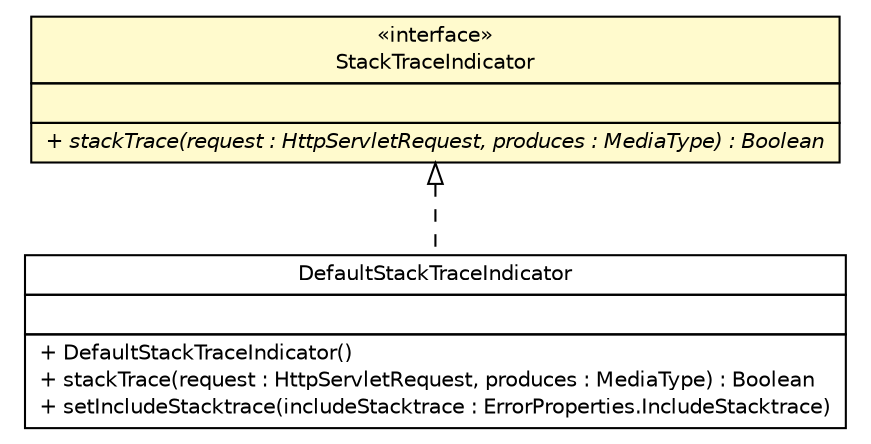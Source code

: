 #!/usr/local/bin/dot
#
# Class diagram 
# Generated by UMLGraph version R5_6-24-gf6e263 (http://www.umlgraph.org/)
#

digraph G {
	edge [fontname="Helvetica",fontsize=10,labelfontname="Helvetica",labelfontsize=10];
	node [fontname="Helvetica",fontsize=10,shape=plaintext];
	nodesep=0.25;
	ranksep=0.5;
	// com.yirendai.oss.lib.errorhandle.api.StackTraceIndicator
	c1481 [label=<<table title="com.yirendai.oss.lib.errorhandle.api.StackTraceIndicator" border="0" cellborder="1" cellspacing="0" cellpadding="2" port="p" bgcolor="lemonChiffon" href="./StackTraceIndicator.html">
		<tr><td><table border="0" cellspacing="0" cellpadding="1">
<tr><td align="center" balign="center"> &#171;interface&#187; </td></tr>
<tr><td align="center" balign="center"> StackTraceIndicator </td></tr>
		</table></td></tr>
		<tr><td><table border="0" cellspacing="0" cellpadding="1">
<tr><td align="left" balign="left">  </td></tr>
		</table></td></tr>
		<tr><td><table border="0" cellspacing="0" cellpadding="1">
<tr><td align="left" balign="left"><font face="Helvetica-Oblique" point-size="10.0"> + stackTrace(request : HttpServletRequest, produces : MediaType) : Boolean </font></td></tr>
		</table></td></tr>
		</table>>, URL="./StackTraceIndicator.html", fontname="Helvetica", fontcolor="black", fontsize=10.0];
	// com.yirendai.oss.lib.errorhandle.internal.DefaultStackTraceIndicator
	c1499 [label=<<table title="com.yirendai.oss.lib.errorhandle.internal.DefaultStackTraceIndicator" border="0" cellborder="1" cellspacing="0" cellpadding="2" port="p" href="../internal/DefaultStackTraceIndicator.html">
		<tr><td><table border="0" cellspacing="0" cellpadding="1">
<tr><td align="center" balign="center"> DefaultStackTraceIndicator </td></tr>
		</table></td></tr>
		<tr><td><table border="0" cellspacing="0" cellpadding="1">
<tr><td align="left" balign="left">  </td></tr>
		</table></td></tr>
		<tr><td><table border="0" cellspacing="0" cellpadding="1">
<tr><td align="left" balign="left"> + DefaultStackTraceIndicator() </td></tr>
<tr><td align="left" balign="left"> + stackTrace(request : HttpServletRequest, produces : MediaType) : Boolean </td></tr>
<tr><td align="left" balign="left"> + setIncludeStacktrace(includeStacktrace : ErrorProperties.IncludeStacktrace) </td></tr>
		</table></td></tr>
		</table>>, URL="../internal/DefaultStackTraceIndicator.html", fontname="Helvetica", fontcolor="black", fontsize=10.0];
	//com.yirendai.oss.lib.errorhandle.internal.DefaultStackTraceIndicator implements com.yirendai.oss.lib.errorhandle.api.StackTraceIndicator
	c1481:p -> c1499:p [dir=back,arrowtail=empty,style=dashed];
}

